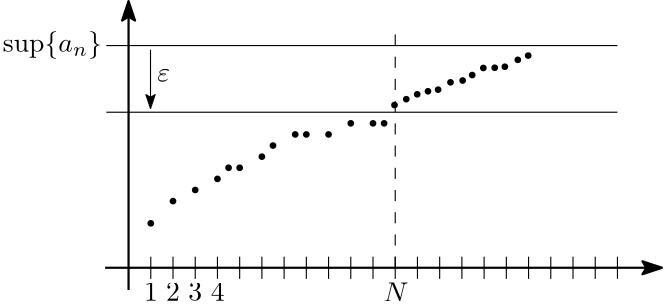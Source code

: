<?xml version="1.0"?>
<!DOCTYPE ipe SYSTEM "ipe.dtd">
<ipe version="70218" creator="Ipe 7.2.23">
<info created="D:20210312094237" modified="D:20210313162236"/>
<ipestyle name="basic">
<symbol name="arrow/arc(spx)">
<path stroke="sym-stroke" fill="sym-stroke" pen="sym-pen">
0 0 m
-1 0.333 l
-1 -0.333 l
h
</path>
</symbol>
<symbol name="arrow/farc(spx)">
<path stroke="sym-stroke" fill="white" pen="sym-pen">
0 0 m
-1 0.333 l
-1 -0.333 l
h
</path>
</symbol>
<symbol name="arrow/ptarc(spx)">
<path stroke="sym-stroke" fill="sym-stroke" pen="sym-pen">
0 0 m
-1 0.333 l
-0.8 0 l
-1 -0.333 l
h
</path>
</symbol>
<symbol name="arrow/fptarc(spx)">
<path stroke="sym-stroke" fill="white" pen="sym-pen">
0 0 m
-1 0.333 l
-0.8 0 l
-1 -0.333 l
h
</path>
</symbol>
<symbol name="mark/circle(sx)" transformations="translations">
<path fill="sym-stroke">
0.6 0 0 0.6 0 0 e
0.4 0 0 0.4 0 0 e
</path>
</symbol>
<symbol name="mark/disk(sx)" transformations="translations">
<path fill="sym-stroke">
0.6 0 0 0.6 0 0 e
</path>
</symbol>
<symbol name="mark/fdisk(sfx)" transformations="translations">
<group>
<path fill="sym-fill">
0.5 0 0 0.5 0 0 e
</path>
<path fill="sym-stroke" fillrule="eofill">
0.6 0 0 0.6 0 0 e
0.4 0 0 0.4 0 0 e
</path>
</group>
</symbol>
<symbol name="mark/box(sx)" transformations="translations">
<path fill="sym-stroke" fillrule="eofill">
-0.6 -0.6 m
0.6 -0.6 l
0.6 0.6 l
-0.6 0.6 l
h
-0.4 -0.4 m
0.4 -0.4 l
0.4 0.4 l
-0.4 0.4 l
h
</path>
</symbol>
<symbol name="mark/square(sx)" transformations="translations">
<path fill="sym-stroke">
-0.6 -0.6 m
0.6 -0.6 l
0.6 0.6 l
-0.6 0.6 l
h
</path>
</symbol>
<symbol name="mark/fsquare(sfx)" transformations="translations">
<group>
<path fill="sym-fill">
-0.5 -0.5 m
0.5 -0.5 l
0.5 0.5 l
-0.5 0.5 l
h
</path>
<path fill="sym-stroke" fillrule="eofill">
-0.6 -0.6 m
0.6 -0.6 l
0.6 0.6 l
-0.6 0.6 l
h
-0.4 -0.4 m
0.4 -0.4 l
0.4 0.4 l
-0.4 0.4 l
h
</path>
</group>
</symbol>
<symbol name="mark/cross(sx)" transformations="translations">
<group>
<path fill="sym-stroke">
-0.43 -0.57 m
0.57 0.43 l
0.43 0.57 l
-0.57 -0.43 l
h
</path>
<path fill="sym-stroke">
-0.43 0.57 m
0.57 -0.43 l
0.43 -0.57 l
-0.57 0.43 l
h
</path>
</group>
</symbol>
<symbol name="arrow/fnormal(spx)">
<path stroke="sym-stroke" fill="white" pen="sym-pen">
0 0 m
-1 0.333 l
-1 -0.333 l
h
</path>
</symbol>
<symbol name="arrow/pointed(spx)">
<path stroke="sym-stroke" fill="sym-stroke" pen="sym-pen">
0 0 m
-1 0.333 l
-0.8 0 l
-1 -0.333 l
h
</path>
</symbol>
<symbol name="arrow/fpointed(spx)">
<path stroke="sym-stroke" fill="white" pen="sym-pen">
0 0 m
-1 0.333 l
-0.8 0 l
-1 -0.333 l
h
</path>
</symbol>
<symbol name="arrow/linear(spx)">
<path stroke="sym-stroke" pen="sym-pen">
-1 0.333 m
0 0 l
-1 -0.333 l
</path>
</symbol>
<symbol name="arrow/fdouble(spx)">
<path stroke="sym-stroke" fill="white" pen="sym-pen">
0 0 m
-1 0.333 l
-1 -0.333 l
h
-1 0 m
-2 0.333 l
-2 -0.333 l
h
</path>
</symbol>
<symbol name="arrow/double(spx)">
<path stroke="sym-stroke" fill="sym-stroke" pen="sym-pen">
0 0 m
-1 0.333 l
-1 -0.333 l
h
-1 0 m
-2 0.333 l
-2 -0.333 l
h
</path>
</symbol>
<symbol name="arrow/mid-normal(spx)">
<path stroke="sym-stroke" fill="sym-stroke" pen="sym-pen">
0.5 0 m
-0.5 0.333 l
-0.5 -0.333 l
h
</path>
</symbol>
<symbol name="arrow/mid-fnormal(spx)">
<path stroke="sym-stroke" fill="white" pen="sym-pen">
0.5 0 m
-0.5 0.333 l
-0.5 -0.333 l
h
</path>
</symbol>
<symbol name="arrow/mid-pointed(spx)">
<path stroke="sym-stroke" fill="sym-stroke" pen="sym-pen">
0.5 0 m
-0.5 0.333 l
-0.3 0 l
-0.5 -0.333 l
h
</path>
</symbol>
<symbol name="arrow/mid-fpointed(spx)">
<path stroke="sym-stroke" fill="white" pen="sym-pen">
0.5 0 m
-0.5 0.333 l
-0.3 0 l
-0.5 -0.333 l
h
</path>
</symbol>
<symbol name="arrow/mid-double(spx)">
<path stroke="sym-stroke" fill="sym-stroke" pen="sym-pen">
1 0 m
0 0.333 l
0 -0.333 l
h
0 0 m
-1 0.333 l
-1 -0.333 l
h
</path>
</symbol>
<symbol name="arrow/mid-fdouble(spx)">
<path stroke="sym-stroke" fill="white" pen="sym-pen">
1 0 m
0 0.333 l
0 -0.333 l
h
0 0 m
-1 0.333 l
-1 -0.333 l
h
</path>
</symbol>
<anglesize name="22.5 deg" value="22.5"/>
<anglesize name="30 deg" value="30"/>
<anglesize name="45 deg" value="45"/>
<anglesize name="60 deg" value="60"/>
<anglesize name="90 deg" value="90"/>
<arrowsize name="large" value="10"/>
<arrowsize name="small" value="5"/>
<arrowsize name="tiny" value="3"/>
<color name="blue" value="0 0 1"/>
<color name="brown" value="0.647 0.165 0.165"/>
<color name="darkblue" value="0 0 0.545"/>
<color name="darkcyan" value="0 0.545 0.545"/>
<color name="darkgray" value="0.663"/>
<color name="darkgreen" value="0 0.392 0"/>
<color name="darkmagenta" value="0.545 0 0.545"/>
<color name="darkorange" value="1 0.549 0"/>
<color name="darkred" value="0.545 0 0"/>
<color name="gold" value="1 0.843 0"/>
<color name="gray" value="0.745"/>
<color name="green" value="0 1 0"/>
<color name="lightblue" value="0.678 0.847 0.902"/>
<color name="lightcyan" value="0.878 1 1"/>
<color name="lightgray" value="0.827"/>
<color name="lightgreen" value="0.565 0.933 0.565"/>
<color name="lightyellow" value="1 1 0.878"/>
<color name="navy" value="0 0 0.502"/>
<color name="orange" value="1 0.647 0"/>
<color name="pink" value="1 0.753 0.796"/>
<color name="purple" value="0.627 0.125 0.941"/>
<color name="red" value="1 0 0"/>
<color name="seagreen" value="0.18 0.545 0.341"/>
<color name="turquoise" value="0.251 0.878 0.816"/>
<color name="violet" value="0.933 0.51 0.933"/>
<color name="yellow" value="1 1 0"/>
<dashstyle name="dash dot dotted" value="[4 2 1 2 1 2] 0"/>
<dashstyle name="dash dotted" value="[4 2 1 2] 0"/>
<dashstyle name="dashed" value="[4] 0"/>
<dashstyle name="dotted" value="[1 3] 0"/>
<gridsize name="10 pts (~3.5 mm)" value="10"/>
<gridsize name="14 pts (~5 mm)" value="14"/>
<gridsize name="16 pts (~6 mm)" value="16"/>
<gridsize name="20 pts (~7 mm)" value="20"/>
<gridsize name="28 pts (~10 mm)" value="28"/>
<gridsize name="32 pts (~12 mm)" value="32"/>
<gridsize name="4 pts" value="4"/>
<gridsize name="56 pts (~20 mm)" value="56"/>
<gridsize name="8 pts (~3 mm)" value="8"/>
<opacity name="10%" value="0.1"/>
<opacity name="30%" value="0.3"/>
<opacity name="50%" value="0.5"/>
<opacity name="75%" value="0.75"/>
<pen name="fat" value="1.2"/>
<pen name="heavier" value="0.8"/>
<pen name="ultrafat" value="2"/>
<symbolsize name="large" value="5"/>
<symbolsize name="small" value="2"/>
<symbolsize name="tiny" value="1.1"/>
<textsize name="Huge" value="\Huge"/>
<textsize name="LARGE" value="\LARGE"/>
<textsize name="Large" value="\Large"/>
<textsize name="footnote" value="\footnotesize"/>
<textsize name="huge" value="\huge"/>
<textsize name="large" value="\large"/>
<textsize name="small" value="\small"/>
<textsize name="tiny" value="\tiny"/>
<textstyle name="center" begin="\begin{center}" end="\end{center}"/>
<textstyle name="item" begin="\begin{itemize}\item{}" end="\end{itemize}"/>
<textstyle name="itemize" begin="\begin{itemize}" end="\end{itemize}"/>
<tiling name="falling" angle="-60" step="4" width="1"/>
<tiling name="rising" angle="30" step="4" width="1"/>
</ipestyle>
<page>
<layer name="alpha"/>
<view layers="alpha" active="alpha"/>
<path layer="alpha" matrix="0.782955 0 0 2 35.3455 -384" stroke="black" pen="heavier" arrow="pointed/normal">
128 384 m
384 384 l
</path>
<path stroke="black" pen="heavier" arrow="pointed/normal">
144 376 m
144 480 l
</path>
<path stroke="black">
136 464 m
320 464 l
</path>
<path stroke="black">
136 440 m
320 440 l
</path>
<path stroke="black">
152 388 m
152 380 l
</path>
<path matrix="1 0 0 1 8 0" stroke="black">
152 388 m
152 380 l
</path>
<path matrix="1 0 0 1 16 0" stroke="black">
152 388 m
152 380 l
</path>
<path matrix="1 0 0 1 24 0" stroke="black">
152 388 m
152 380 l
</path>
<path matrix="1 0 0 1 32 0" stroke="black">
152 388 m
152 380 l
</path>
<path matrix="1 0 0 1 40 0" stroke="black">
152 388 m
152 380 l
</path>
<path matrix="1 0 0 1 48 0" stroke="black">
152 388 m
152 380 l
</path>
<path matrix="1 0 0 1 56 0" stroke="black">
152 388 m
152 380 l
</path>
<path matrix="1 0 0 1 64 0" stroke="black">
152 388 m
152 380 l
</path>
<path matrix="1 0 0 1 72 0" stroke="black">
152 388 m
152 380 l
</path>
<path matrix="1 0 0 1 80 0" stroke="black">
152 388 m
152 380 l
</path>
<path matrix="1 0 0 1 88 0" stroke="black">
152 388 m
152 380 l
</path>
<path matrix="1 0 0 1 96 0" stroke="black">
152 388 m
152 380 l
</path>
<path matrix="1 0 0 1 104 0" stroke="black">
152 388 m
152 380 l
</path>
<path matrix="1 0 0 1 112 0" stroke="black">
152 388 m
152 380 l
</path>
<path matrix="1 0 0 1 120 0" stroke="black">
152 388 m
152 380 l
</path>
<path matrix="1 0 0 1 128 0" stroke="black">
152 388 m
152 380 l
</path>
<path matrix="1 0 0 1 136 0" stroke="black">
152 388 m
152 380 l
</path>
<path matrix="1 0 0 1 144 0" stroke="black">
152 388 m
152 380 l
</path>
<path matrix="1 0 0 1 152 0" stroke="black">
152 388 m
152 380 l
</path>
<path matrix="1 0 0 1 160 0" stroke="black">
152 388 m
152 380 l
</path>
<path matrix="1 0 0 1 168 0" stroke="black">
152 388 m
152 380 l
</path>
<text matrix="1 0 0 1 -2.48221 0.0948619" transformations="translations" pos="152 372" stroke="black" type="label" width="4.981" height="6.42" depth="0" valign="baseline">$1$</text>
<text matrix="1 0 0 1 -2.48221 0.0948619" transformations="translations" pos="160 372" stroke="black" type="label" width="4.981" height="6.42" depth="0" valign="baseline">$2$</text>
<text matrix="1 0 0 1 -2.48221 0.0948619" transformations="translations" pos="168 372" stroke="black" type="label" width="4.981" height="6.42" depth="0" valign="baseline">$3$</text>
<text matrix="1 0 0 1 -2.38735 0.0948619" transformations="translations" pos="176 372" stroke="black" type="label" width="4.981" height="6.42" depth="0" valign="baseline">$4$</text>
<text matrix="1 0 0 1 -4.26878 -0.0991381" transformations="translations" pos="240 372" stroke="black" type="label" width="9.091" height="6.808" depth="0" valign="baseline">$N$</text>
<use name="mark/disk(sx)" pos="152 400" size="small" stroke="black"/>
<use name="mark/disk(sx)" pos="160 408" size="small" stroke="black"/>
<use name="mark/disk(sx)" pos="168 412" size="small" stroke="black"/>
<use name="mark/disk(sx)" pos="176 416" size="small" stroke="black"/>
<use name="mark/disk(sx)" pos="184 420" size="small" stroke="black"/>
<use name="mark/disk(sx)" pos="180 420" size="small" stroke="black"/>
<use name="mark/disk(sx)" pos="192 424" size="small" stroke="black"/>
<use name="mark/disk(sx)" pos="196 428" size="small" stroke="black"/>
<use name="mark/disk(sx)" pos="204 432" size="small" stroke="black"/>
<use name="mark/disk(sx)" pos="208 432" size="small" stroke="black"/>
<use name="mark/disk(sx)" pos="216 432" size="small" stroke="black"/>
<use name="mark/disk(sx)" pos="224 436" size="small" stroke="black"/>
<use name="mark/disk(sx)" pos="232 436" size="small" stroke="black"/>
<use name="mark/disk(sx)" pos="236 436" size="small" stroke="black"/>
<use name="mark/disk(sx)" pos="239.741 442.575" size="small" stroke="black"/>
<use name="mark/disk(sx)" pos="243.976 444.692" size="small" stroke="black"/>
<use name="mark/disk(sx)" pos="247.919 446.445" size="small" stroke="black"/>
<use name="mark/disk(sx)" pos="251.789 447.54" size="small" stroke="black"/>
<use name="mark/disk(sx)" pos="255.44 448.124" size="small" stroke="black"/>
<use name="mark/disk(sx)" pos="259.894 450.753" size="small" stroke="black"/>
<use name="mark/disk(sx)" pos="264.276 451.41" size="small" stroke="black"/>
<use name="mark/disk(sx)" pos="267.707 453.382" size="small" stroke="black"/>
<use name="mark/disk(sx)" pos="271.723 455.937" size="small" stroke="black"/>
<use name="mark/disk(sx)" pos="275.812 456.01" size="small" stroke="black"/>
<use name="mark/disk(sx)" pos="279.463 456.375" size="small" stroke="black"/>
<use name="mark/disk(sx)" pos="284.137 458.858" size="small" stroke="black"/>
<use name="mark/disk(sx)" pos="287.861 460.392" size="small" stroke="black"/>
<text matrix="1 0 0 1 -25.2808 -2.23885" transformations="translations" pos="124 464" stroke="black" type="label" width="35.651" height="7.473" depth="2.49" valign="baseline">$\sup \{a_n\}$</text>
<path stroke="black" arrow="pointed/small">
151.904 462.486 m
151.904 441.352 l
</path>
<text matrix="1 0 0 1 -6.88451 -0.160105" transformations="translations" pos="161.19 451.118" stroke="black" type="label" width="4.646" height="4.289" depth="0" valign="baseline">$\varepsilon$</text>
<path stroke="black" dash="dashed">
240 384 m
240 468.58 l
</path>
</page>
</ipe>
